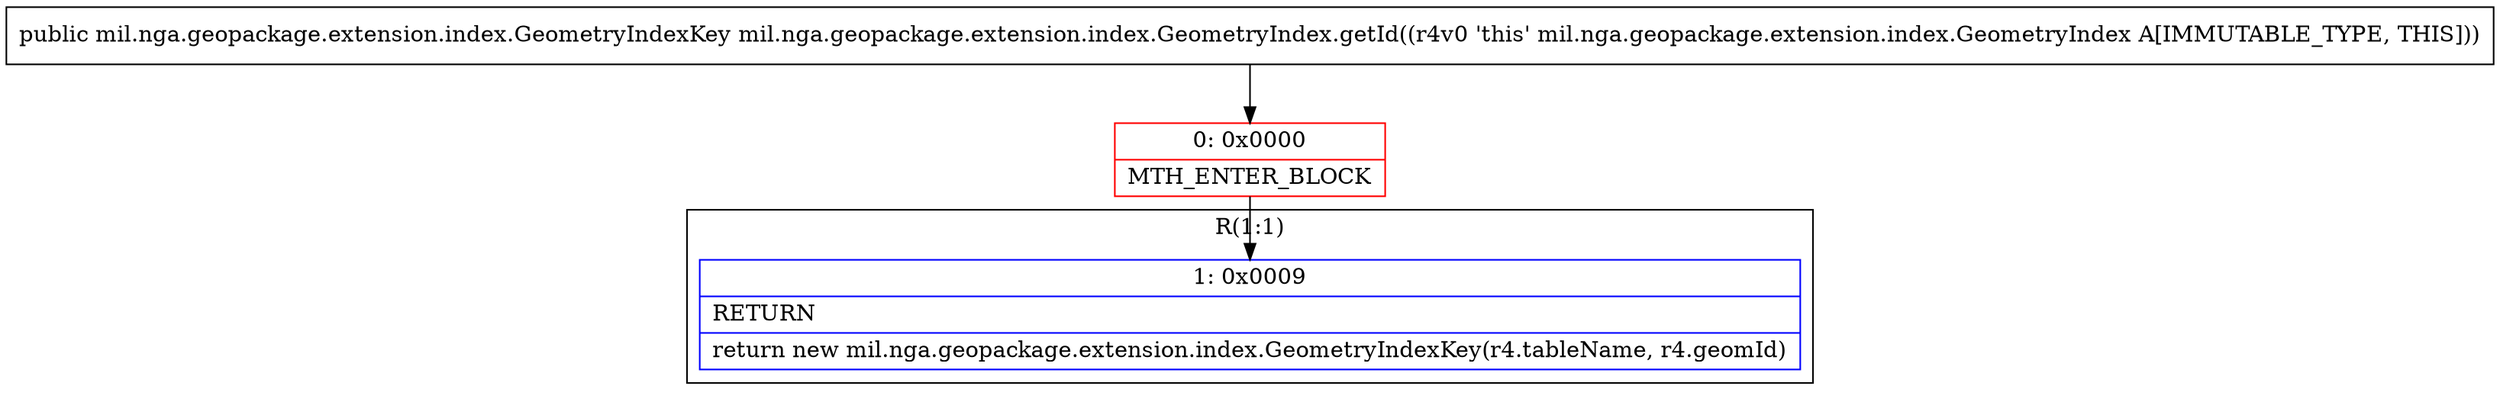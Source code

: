 digraph "CFG formil.nga.geopackage.extension.index.GeometryIndex.getId()Lmil\/nga\/geopackage\/extension\/index\/GeometryIndexKey;" {
subgraph cluster_Region_409830241 {
label = "R(1:1)";
node [shape=record,color=blue];
Node_1 [shape=record,label="{1\:\ 0x0009|RETURN\l|return new mil.nga.geopackage.extension.index.GeometryIndexKey(r4.tableName, r4.geomId)\l}"];
}
Node_0 [shape=record,color=red,label="{0\:\ 0x0000|MTH_ENTER_BLOCK\l}"];
MethodNode[shape=record,label="{public mil.nga.geopackage.extension.index.GeometryIndexKey mil.nga.geopackage.extension.index.GeometryIndex.getId((r4v0 'this' mil.nga.geopackage.extension.index.GeometryIndex A[IMMUTABLE_TYPE, THIS])) }"];
MethodNode -> Node_0;
Node_0 -> Node_1;
}

